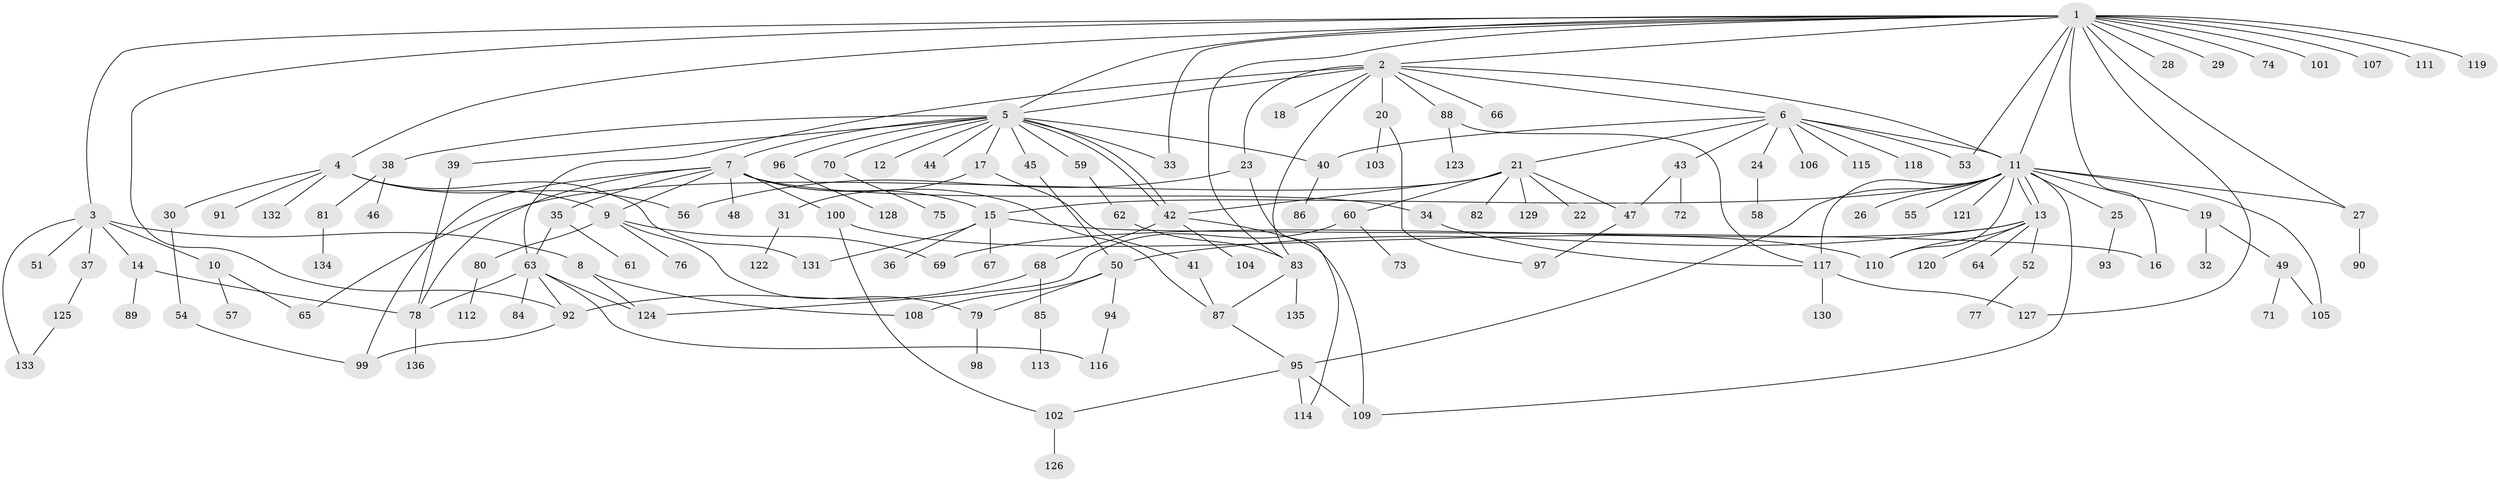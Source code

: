 // coarse degree distribution, {2: 0.24561403508771928, 13: 0.03508771929824561, 9: 0.03508771929824561, 5: 0.12280701754385964, 1: 0.3333333333333333, 6: 0.05263157894736842, 3: 0.03508771929824561, 17: 0.017543859649122806, 7: 0.017543859649122806, 8: 0.017543859649122806, 4: 0.08771929824561403}
// Generated by graph-tools (version 1.1) at 2025/36/03/04/25 23:36:41]
// undirected, 136 vertices, 184 edges
graph export_dot {
  node [color=gray90,style=filled];
  1;
  2;
  3;
  4;
  5;
  6;
  7;
  8;
  9;
  10;
  11;
  12;
  13;
  14;
  15;
  16;
  17;
  18;
  19;
  20;
  21;
  22;
  23;
  24;
  25;
  26;
  27;
  28;
  29;
  30;
  31;
  32;
  33;
  34;
  35;
  36;
  37;
  38;
  39;
  40;
  41;
  42;
  43;
  44;
  45;
  46;
  47;
  48;
  49;
  50;
  51;
  52;
  53;
  54;
  55;
  56;
  57;
  58;
  59;
  60;
  61;
  62;
  63;
  64;
  65;
  66;
  67;
  68;
  69;
  70;
  71;
  72;
  73;
  74;
  75;
  76;
  77;
  78;
  79;
  80;
  81;
  82;
  83;
  84;
  85;
  86;
  87;
  88;
  89;
  90;
  91;
  92;
  93;
  94;
  95;
  96;
  97;
  98;
  99;
  100;
  101;
  102;
  103;
  104;
  105;
  106;
  107;
  108;
  109;
  110;
  111;
  112;
  113;
  114;
  115;
  116;
  117;
  118;
  119;
  120;
  121;
  122;
  123;
  124;
  125;
  126;
  127;
  128;
  129;
  130;
  131;
  132;
  133;
  134;
  135;
  136;
  1 -- 2;
  1 -- 3;
  1 -- 4;
  1 -- 5;
  1 -- 11;
  1 -- 16;
  1 -- 27;
  1 -- 28;
  1 -- 29;
  1 -- 33;
  1 -- 53;
  1 -- 74;
  1 -- 83;
  1 -- 92;
  1 -- 101;
  1 -- 107;
  1 -- 111;
  1 -- 119;
  1 -- 127;
  2 -- 5;
  2 -- 6;
  2 -- 11;
  2 -- 18;
  2 -- 20;
  2 -- 23;
  2 -- 63;
  2 -- 66;
  2 -- 83;
  2 -- 88;
  3 -- 8;
  3 -- 10;
  3 -- 14;
  3 -- 37;
  3 -- 51;
  3 -- 133;
  4 -- 9;
  4 -- 30;
  4 -- 56;
  4 -- 91;
  4 -- 131;
  4 -- 132;
  5 -- 7;
  5 -- 12;
  5 -- 17;
  5 -- 33;
  5 -- 38;
  5 -- 39;
  5 -- 40;
  5 -- 42;
  5 -- 42;
  5 -- 44;
  5 -- 45;
  5 -- 59;
  5 -- 70;
  5 -- 96;
  6 -- 11;
  6 -- 21;
  6 -- 24;
  6 -- 40;
  6 -- 43;
  6 -- 53;
  6 -- 106;
  6 -- 115;
  6 -- 118;
  7 -- 9;
  7 -- 15;
  7 -- 34;
  7 -- 35;
  7 -- 48;
  7 -- 78;
  7 -- 87;
  7 -- 99;
  7 -- 100;
  8 -- 108;
  8 -- 124;
  9 -- 69;
  9 -- 76;
  9 -- 79;
  9 -- 80;
  10 -- 57;
  10 -- 65;
  11 -- 13;
  11 -- 13;
  11 -- 15;
  11 -- 19;
  11 -- 25;
  11 -- 26;
  11 -- 27;
  11 -- 55;
  11 -- 95;
  11 -- 105;
  11 -- 109;
  11 -- 110;
  11 -- 117;
  11 -- 121;
  13 -- 50;
  13 -- 52;
  13 -- 64;
  13 -- 69;
  13 -- 110;
  13 -- 120;
  14 -- 78;
  14 -- 89;
  15 -- 16;
  15 -- 36;
  15 -- 67;
  15 -- 131;
  17 -- 31;
  17 -- 41;
  19 -- 32;
  19 -- 49;
  20 -- 97;
  20 -- 103;
  21 -- 22;
  21 -- 42;
  21 -- 47;
  21 -- 60;
  21 -- 65;
  21 -- 82;
  21 -- 129;
  23 -- 56;
  23 -- 114;
  24 -- 58;
  25 -- 93;
  27 -- 90;
  30 -- 54;
  31 -- 122;
  34 -- 117;
  35 -- 61;
  35 -- 63;
  37 -- 125;
  38 -- 46;
  38 -- 81;
  39 -- 78;
  40 -- 86;
  41 -- 87;
  42 -- 68;
  42 -- 104;
  42 -- 109;
  43 -- 47;
  43 -- 72;
  45 -- 50;
  47 -- 97;
  49 -- 71;
  49 -- 105;
  50 -- 79;
  50 -- 94;
  50 -- 108;
  52 -- 77;
  54 -- 99;
  59 -- 62;
  60 -- 73;
  60 -- 124;
  62 -- 83;
  63 -- 78;
  63 -- 84;
  63 -- 92;
  63 -- 116;
  63 -- 124;
  68 -- 85;
  68 -- 92;
  70 -- 75;
  78 -- 136;
  79 -- 98;
  80 -- 112;
  81 -- 134;
  83 -- 87;
  83 -- 135;
  85 -- 113;
  87 -- 95;
  88 -- 117;
  88 -- 123;
  92 -- 99;
  94 -- 116;
  95 -- 102;
  95 -- 109;
  95 -- 114;
  96 -- 128;
  100 -- 102;
  100 -- 110;
  102 -- 126;
  117 -- 127;
  117 -- 130;
  125 -- 133;
}
